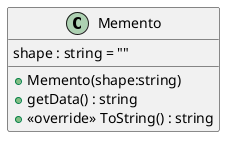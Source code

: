 @startuml
class Memento {
    shape : string = ""
    + Memento(shape:string)
    + getData() : string
    + <<override>> ToString() : string
}
@enduml
